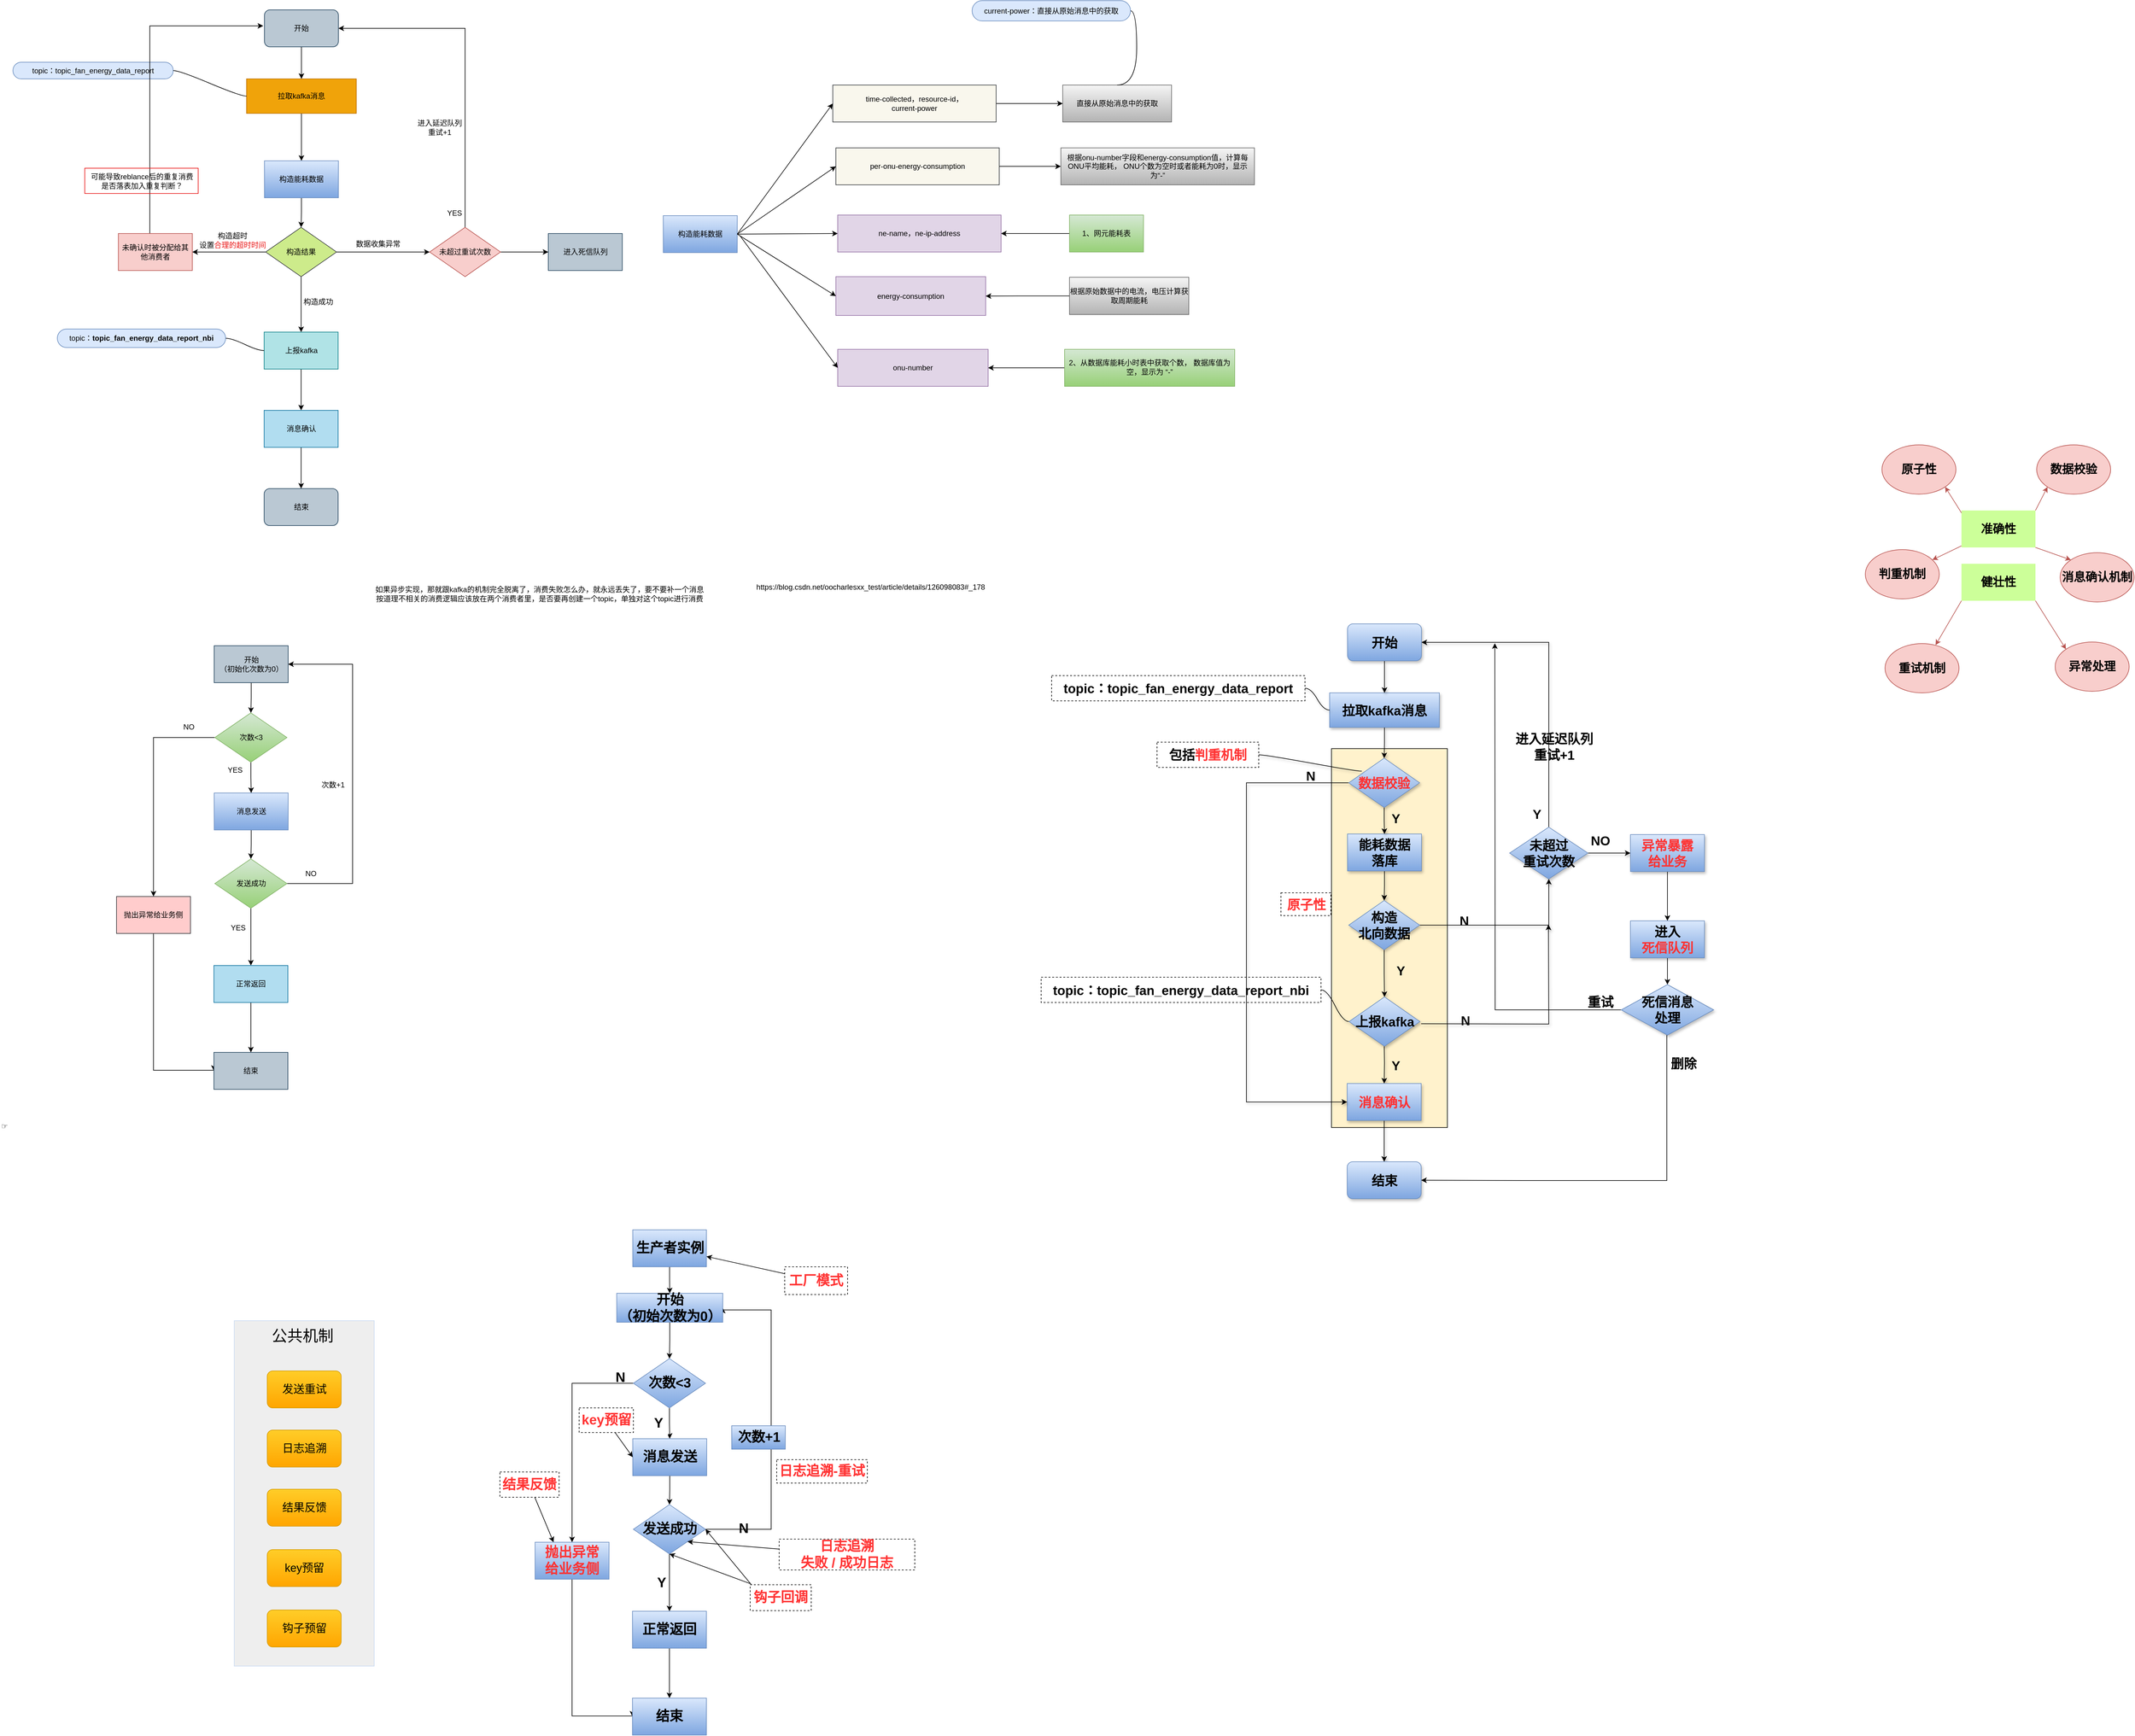 <mxfile version="21.6.6" type="github">
  <diagram name="第 1 页" id="M8W_YHe2GnGrzic8frZs">
    <mxGraphModel dx="2795" dy="1158" grid="0" gridSize="10" guides="1" tooltips="1" connect="1" arrows="1" fold="1" page="0" pageScale="1" pageWidth="827" pageHeight="1169" math="0" shadow="0">
      <root>
        <mxCell id="0" />
        <mxCell id="1" parent="0" />
        <mxCell id="d7w7K1T4a2LOux5q43u4-2" value="" style="rounded=0;whiteSpace=wrap;html=1;labelBackgroundColor=#FFE599;fillColor=#FFF2CC;fontStyle=1;fontSize=21;" parent="1" vertex="1">
          <mxGeometry x="1520" y="1350" width="188" height="615" as="geometry" />
        </mxCell>
        <mxCell id="dHo2H_a6wfimzC4ZJmC2-6" value="" style="edgeStyle=orthogonalEdgeStyle;rounded=0;orthogonalLoop=1;jettySize=auto;html=1;" parent="1" source="dHo2H_a6wfimzC4ZJmC2-1" target="dHo2H_a6wfimzC4ZJmC2-5" edge="1">
          <mxGeometry relative="1" as="geometry" />
        </mxCell>
        <mxCell id="dHo2H_a6wfimzC4ZJmC2-1" value="拉取kafka消息" style="rounded=0;whiteSpace=wrap;html=1;fillColor=#f0a30a;fontColor=#000000;strokeColor=#BD7000;" parent="1" vertex="1">
          <mxGeometry x="-240" y="263" width="178" height="56" as="geometry" />
        </mxCell>
        <mxCell id="dHo2H_a6wfimzC4ZJmC2-28" value="" style="edgeStyle=orthogonalEdgeStyle;rounded=0;orthogonalLoop=1;jettySize=auto;html=1;" parent="1" source="dHo2H_a6wfimzC4ZJmC2-2" target="dHo2H_a6wfimzC4ZJmC2-1" edge="1">
          <mxGeometry relative="1" as="geometry" />
        </mxCell>
        <mxCell id="dHo2H_a6wfimzC4ZJmC2-2" value="开始" style="rounded=1;whiteSpace=wrap;html=1;fillColor=#bac8d3;strokeColor=#23445d;" parent="1" vertex="1">
          <mxGeometry x="-211" y="151" width="120" height="60" as="geometry" />
        </mxCell>
        <mxCell id="dHo2H_a6wfimzC4ZJmC2-3" value="topic：topic_fan_energy_data_report" style="whiteSpace=wrap;html=1;rounded=1;arcSize=50;align=center;verticalAlign=middle;strokeWidth=1;autosize=1;spacing=4;treeFolding=1;treeMoving=1;newEdgeStyle={&quot;edgeStyle&quot;:&quot;entityRelationEdgeStyle&quot;,&quot;startArrow&quot;:&quot;none&quot;,&quot;endArrow&quot;:&quot;none&quot;,&quot;segment&quot;:10,&quot;curved&quot;:1,&quot;sourcePerimeterSpacing&quot;:0,&quot;targetPerimeterSpacing&quot;:0};fillColor=#dae8fc;strokeColor=#6c8ebf;" parent="1" vertex="1">
          <mxGeometry x="-619" y="236" width="260" height="27" as="geometry" />
        </mxCell>
        <mxCell id="dHo2H_a6wfimzC4ZJmC2-4" value="" style="edgeStyle=entityRelationEdgeStyle;startArrow=none;endArrow=none;segment=10;curved=1;sourcePerimeterSpacing=0;targetPerimeterSpacing=0;rounded=0;exitX=0;exitY=0.5;exitDx=0;exitDy=0;" parent="1" source="dHo2H_a6wfimzC4ZJmC2-1" target="dHo2H_a6wfimzC4ZJmC2-3" edge="1">
          <mxGeometry relative="1" as="geometry">
            <mxPoint x="-19" y="323" as="sourcePoint" />
          </mxGeometry>
        </mxCell>
        <mxCell id="dHo2H_a6wfimzC4ZJmC2-8" value="" style="edgeStyle=orthogonalEdgeStyle;rounded=0;orthogonalLoop=1;jettySize=auto;html=1;" parent="1" source="dHo2H_a6wfimzC4ZJmC2-5" target="dHo2H_a6wfimzC4ZJmC2-7" edge="1">
          <mxGeometry relative="1" as="geometry" />
        </mxCell>
        <mxCell id="dHo2H_a6wfimzC4ZJmC2-5" value="构造能耗数据" style="whiteSpace=wrap;html=1;rounded=0;fillColor=#dae8fc;strokeColor=#6c8ebf;gradientColor=#7ea6e0;" parent="1" vertex="1">
          <mxGeometry x="-211" y="396" width="120" height="60" as="geometry" />
        </mxCell>
        <mxCell id="dHo2H_a6wfimzC4ZJmC2-12" value="" style="edgeStyle=orthogonalEdgeStyle;rounded=0;orthogonalLoop=1;jettySize=auto;html=1;" parent="1" source="dHo2H_a6wfimzC4ZJmC2-7" target="dHo2H_a6wfimzC4ZJmC2-11" edge="1">
          <mxGeometry relative="1" as="geometry" />
        </mxCell>
        <mxCell id="dHo2H_a6wfimzC4ZJmC2-16" value="" style="edgeStyle=orthogonalEdgeStyle;rounded=0;orthogonalLoop=1;jettySize=auto;html=1;" parent="1" source="dHo2H_a6wfimzC4ZJmC2-7" target="dHo2H_a6wfimzC4ZJmC2-15" edge="1">
          <mxGeometry relative="1" as="geometry" />
        </mxCell>
        <mxCell id="dHo2H_a6wfimzC4ZJmC2-32" value="" style="edgeStyle=orthogonalEdgeStyle;rounded=0;orthogonalLoop=1;jettySize=auto;html=1;" parent="1" source="dHo2H_a6wfimzC4ZJmC2-7" target="dHo2H_a6wfimzC4ZJmC2-31" edge="1">
          <mxGeometry relative="1" as="geometry" />
        </mxCell>
        <mxCell id="dHo2H_a6wfimzC4ZJmC2-7" value="构造结果" style="rhombus;whiteSpace=wrap;html=1;rounded=0;fillColor=#cdeb8b;strokeColor=#36393d;" parent="1" vertex="1">
          <mxGeometry x="-209" y="504" width="115" height="80" as="geometry" />
        </mxCell>
        <mxCell id="dHo2H_a6wfimzC4ZJmC2-13" style="edgeStyle=orthogonalEdgeStyle;rounded=0;orthogonalLoop=1;jettySize=auto;html=1;entryX=1;entryY=0.5;entryDx=0;entryDy=0;" parent="1" source="dHo2H_a6wfimzC4ZJmC2-11" target="dHo2H_a6wfimzC4ZJmC2-2" edge="1">
          <mxGeometry relative="1" as="geometry">
            <Array as="points">
              <mxPoint x="115" y="181" />
            </Array>
          </mxGeometry>
        </mxCell>
        <mxCell id="dHo2H_a6wfimzC4ZJmC2-30" value="" style="edgeStyle=orthogonalEdgeStyle;rounded=0;orthogonalLoop=1;jettySize=auto;html=1;" parent="1" source="dHo2H_a6wfimzC4ZJmC2-11" target="dHo2H_a6wfimzC4ZJmC2-29" edge="1">
          <mxGeometry relative="1" as="geometry" />
        </mxCell>
        <mxCell id="dHo2H_a6wfimzC4ZJmC2-11" value="未超过重试次数" style="rhombus;whiteSpace=wrap;html=1;rounded=0;fillColor=#f8cecc;strokeColor=#b85450;" parent="1" vertex="1">
          <mxGeometry x="57" y="504" width="115" height="80" as="geometry" />
        </mxCell>
        <mxCell id="dHo2H_a6wfimzC4ZJmC2-14" value="进入延迟队列&lt;br&gt;重试+1" style="text;html=1;align=center;verticalAlign=middle;resizable=0;points=[];autosize=1;strokeColor=none;fillColor=none;" parent="1" vertex="1">
          <mxGeometry x="28" y="321" width="90" height="41" as="geometry" />
        </mxCell>
        <mxCell id="dHo2H_a6wfimzC4ZJmC2-21" value="" style="edgeStyle=orthogonalEdgeStyle;rounded=0;orthogonalLoop=1;jettySize=auto;html=1;" parent="1" source="dHo2H_a6wfimzC4ZJmC2-15" target="dHo2H_a6wfimzC4ZJmC2-20" edge="1">
          <mxGeometry relative="1" as="geometry" />
        </mxCell>
        <mxCell id="dHo2H_a6wfimzC4ZJmC2-15" value="上报kafka" style="whiteSpace=wrap;html=1;rounded=0;fillColor=#b0e3e6;strokeColor=#0e8088;" parent="1" vertex="1">
          <mxGeometry x="-211.5" y="674" width="120" height="60" as="geometry" />
        </mxCell>
        <mxCell id="dHo2H_a6wfimzC4ZJmC2-17" value="构造成功" style="text;html=1;align=center;verticalAlign=middle;resizable=0;points=[];autosize=1;strokeColor=none;fillColor=none;" parent="1" vertex="1">
          <mxGeometry x="-157" y="612" width="66" height="26" as="geometry" />
        </mxCell>
        <mxCell id="dHo2H_a6wfimzC4ZJmC2-19" style="edgeStyle=entityRelationEdgeStyle;rounded=0;orthogonalLoop=1;jettySize=auto;html=1;startArrow=none;endArrow=none;segment=10;curved=1;sourcePerimeterSpacing=0;targetPerimeterSpacing=0;" parent="1" source="dHo2H_a6wfimzC4ZJmC2-18" target="dHo2H_a6wfimzC4ZJmC2-15" edge="1">
          <mxGeometry relative="1" as="geometry" />
        </mxCell>
        <mxCell id="dHo2H_a6wfimzC4ZJmC2-18" value="topic：&lt;b&gt;topic_fan_energy_data_report_nbi&lt;/b&gt;" style="whiteSpace=wrap;html=1;rounded=1;arcSize=50;align=center;verticalAlign=middle;strokeWidth=1;autosize=1;spacing=4;treeFolding=1;treeMoving=1;newEdgeStyle={&quot;edgeStyle&quot;:&quot;entityRelationEdgeStyle&quot;,&quot;startArrow&quot;:&quot;none&quot;,&quot;endArrow&quot;:&quot;none&quot;,&quot;segment&quot;:10,&quot;curved&quot;:1,&quot;sourcePerimeterSpacing&quot;:0,&quot;targetPerimeterSpacing&quot;:0};fillColor=#dae8fc;strokeColor=#6c8ebf;" parent="1" vertex="1">
          <mxGeometry x="-547" y="669" width="273" height="30" as="geometry" />
        </mxCell>
        <mxCell id="dHo2H_a6wfimzC4ZJmC2-25" value="" style="edgeStyle=orthogonalEdgeStyle;rounded=0;orthogonalLoop=1;jettySize=auto;html=1;" parent="1" source="dHo2H_a6wfimzC4ZJmC2-20" target="dHo2H_a6wfimzC4ZJmC2-24" edge="1">
          <mxGeometry relative="1" as="geometry" />
        </mxCell>
        <mxCell id="dHo2H_a6wfimzC4ZJmC2-20" value="消息确认" style="whiteSpace=wrap;html=1;rounded=0;fillColor=#b1ddf0;strokeColor=#10739e;" parent="1" vertex="1">
          <mxGeometry x="-211.5" y="801" width="120" height="60" as="geometry" />
        </mxCell>
        <mxCell id="dHo2H_a6wfimzC4ZJmC2-24" value="结束" style="rounded=1;whiteSpace=wrap;html=1;fillColor=#bac8d3;strokeColor=#23445d;" parent="1" vertex="1">
          <mxGeometry x="-211.5" y="928" width="120" height="60" as="geometry" />
        </mxCell>
        <mxCell id="dHo2H_a6wfimzC4ZJmC2-26" value="数据收集异常" style="text;html=1;align=center;verticalAlign=middle;resizable=0;points=[];autosize=1;strokeColor=none;fillColor=none;" parent="1" vertex="1">
          <mxGeometry x="-72" y="518" width="90" height="26" as="geometry" />
        </mxCell>
        <mxCell id="dHo2H_a6wfimzC4ZJmC2-27" value="YES" style="text;html=1;align=center;verticalAlign=middle;resizable=0;points=[];autosize=1;strokeColor=none;fillColor=none;" parent="1" vertex="1">
          <mxGeometry x="76" y="468" width="42" height="26" as="geometry" />
        </mxCell>
        <mxCell id="dHo2H_a6wfimzC4ZJmC2-29" value="进入死信队列" style="whiteSpace=wrap;html=1;rounded=0;fillColor=#bac8d3;strokeColor=#23445d;" parent="1" vertex="1">
          <mxGeometry x="249.5" y="514" width="120" height="60" as="geometry" />
        </mxCell>
        <mxCell id="dHo2H_a6wfimzC4ZJmC2-34" style="edgeStyle=orthogonalEdgeStyle;rounded=0;orthogonalLoop=1;jettySize=auto;html=1;" parent="1" source="dHo2H_a6wfimzC4ZJmC2-31" edge="1">
          <mxGeometry relative="1" as="geometry">
            <mxPoint x="-213" y="177" as="targetPoint" />
            <Array as="points">
              <mxPoint x="-397" y="177" />
            </Array>
          </mxGeometry>
        </mxCell>
        <mxCell id="dHo2H_a6wfimzC4ZJmC2-31" value="未确认时被分配给其他消费者" style="rounded=0;whiteSpace=wrap;html=1;fillColor=#f8cecc;strokeColor=#b85450;" parent="1" vertex="1">
          <mxGeometry x="-448" y="514" width="120" height="60" as="geometry" />
        </mxCell>
        <mxCell id="dHo2H_a6wfimzC4ZJmC2-35" value="可能导致reblance后的重复消费&lt;br&gt;是否落表加入重复判断？" style="text;html=1;align=center;verticalAlign=middle;resizable=0;points=[];autosize=1;strokeColor=#E91616;fillColor=none;" parent="1" vertex="1">
          <mxGeometry x="-502.5" y="408" width="184" height="41" as="geometry" />
        </mxCell>
        <mxCell id="dHo2H_a6wfimzC4ZJmC2-36" value="构造超时&lt;br&gt;设置&lt;font color=&quot;#e91616&quot;&gt;合理的超时时间&lt;/font&gt;" style="text;html=1;align=center;verticalAlign=middle;resizable=0;points=[];autosize=1;strokeColor=none;fillColor=none;" parent="1" vertex="1">
          <mxGeometry x="-326" y="504" width="126" height="41" as="geometry" />
        </mxCell>
        <mxCell id="dHo2H_a6wfimzC4ZJmC2-37" value="构造能耗数据" style="rounded=0;whiteSpace=wrap;html=1;fillColor=#dae8fc;strokeColor=#6c8ebf;gradientColor=#7ea6e0;" parent="1" vertex="1">
          <mxGeometry x="436" y="485" width="120" height="60" as="geometry" />
        </mxCell>
        <mxCell id="iF39fZA0TQ3YI6n5g9AD-15" value="" style="edgeStyle=orthogonalEdgeStyle;rounded=0;orthogonalLoop=1;jettySize=auto;html=1;" parent="1" source="dHo2H_a6wfimzC4ZJmC2-38" target="iF39fZA0TQ3YI6n5g9AD-14" edge="1">
          <mxGeometry relative="1" as="geometry" />
        </mxCell>
        <mxCell id="dHo2H_a6wfimzC4ZJmC2-38" value="time-collected，resource-id，&lt;br&gt;current-power" style="rounded=0;whiteSpace=wrap;html=1;fillColor=#f9f7ed;strokeColor=#36393d;" parent="1" vertex="1">
          <mxGeometry x="711" y="273" width="265" height="60" as="geometry" />
        </mxCell>
        <mxCell id="iF39fZA0TQ3YI6n5g9AD-19" value="" style="edgeStyle=orthogonalEdgeStyle;rounded=0;orthogonalLoop=1;jettySize=auto;html=1;" parent="1" source="iF39fZA0TQ3YI6n5g9AD-1" target="iF39fZA0TQ3YI6n5g9AD-18" edge="1">
          <mxGeometry relative="1" as="geometry" />
        </mxCell>
        <mxCell id="iF39fZA0TQ3YI6n5g9AD-1" value="per-onu-energy-consumption" style="rounded=0;whiteSpace=wrap;html=1;fillColor=#f9f7ed;strokeColor=#36393d;" parent="1" vertex="1">
          <mxGeometry x="716" y="375" width="265" height="60" as="geometry" />
        </mxCell>
        <mxCell id="iF39fZA0TQ3YI6n5g9AD-3" value="ne-name，ne-ip-address" style="rounded=0;whiteSpace=wrap;html=1;fillColor=#e1d5e7;strokeColor=#9673a6;" parent="1" vertex="1">
          <mxGeometry x="719" y="484" width="265" height="60" as="geometry" />
        </mxCell>
        <mxCell id="iF39fZA0TQ3YI6n5g9AD-4" value="energy-consumption" style="whiteSpace=wrap;html=1;fillColor=#e1d5e7;strokeColor=#9673a6;" parent="1" vertex="1">
          <mxGeometry x="716" y="584" width="243" height="63" as="geometry" />
        </mxCell>
        <mxCell id="iF39fZA0TQ3YI6n5g9AD-7" style="edgeStyle=orthogonalEdgeStyle;rounded=0;orthogonalLoop=1;jettySize=auto;html=1;" parent="1" source="iF39fZA0TQ3YI6n5g9AD-5" target="iF39fZA0TQ3YI6n5g9AD-4" edge="1">
          <mxGeometry relative="1" as="geometry" />
        </mxCell>
        <mxCell id="iF39fZA0TQ3YI6n5g9AD-5" value="根据原始数据中的电流，电压计算获取周期能耗" style="whiteSpace=wrap;html=1;fillColor=#f5f5f5;gradientColor=#b3b3b3;strokeColor=#666666;" parent="1" vertex="1">
          <mxGeometry x="1095" y="585" width="193.5" height="60.5" as="geometry" />
        </mxCell>
        <mxCell id="iF39fZA0TQ3YI6n5g9AD-23" style="edgeStyle=orthogonalEdgeStyle;rounded=0;orthogonalLoop=1;jettySize=auto;html=1;" parent="1" source="iF39fZA0TQ3YI6n5g9AD-8" target="iF39fZA0TQ3YI6n5g9AD-3" edge="1">
          <mxGeometry relative="1" as="geometry" />
        </mxCell>
        <mxCell id="iF39fZA0TQ3YI6n5g9AD-8" value="1、网元能耗表" style="whiteSpace=wrap;html=1;rounded=0;fillColor=#d5e8d4;strokeColor=#82b366;gradientColor=#97d077;" parent="1" vertex="1">
          <mxGeometry x="1095" y="484" width="120" height="60" as="geometry" />
        </mxCell>
        <mxCell id="iF39fZA0TQ3YI6n5g9AD-14" value="直接从原始消息中的获取&lt;span style=&quot;font-size:10.5pt;font-family:宋体;&lt;br/&gt;mso-bidi-font-family:宋体;mso-ansi-language:EN-US;mso-fareast-language:ZH-CN;&lt;br/&gt;mso-bidi-language:AR-SA&quot;&gt;&lt;/span&gt;" style="whiteSpace=wrap;html=1;rounded=0;fillColor=#f5f5f5;gradientColor=#b3b3b3;strokeColor=#666666;" parent="1" vertex="1">
          <mxGeometry x="1084" y="273" width="176.5" height="60" as="geometry" />
        </mxCell>
        <mxCell id="iF39fZA0TQ3YI6n5g9AD-17" style="edgeStyle=entityRelationEdgeStyle;rounded=0;orthogonalLoop=1;jettySize=auto;html=1;startArrow=none;endArrow=none;segment=10;curved=1;sourcePerimeterSpacing=0;targetPerimeterSpacing=0;entryX=0.5;entryY=0;entryDx=0;entryDy=0;" parent="1" source="iF39fZA0TQ3YI6n5g9AD-16" target="iF39fZA0TQ3YI6n5g9AD-14" edge="1">
          <mxGeometry relative="1" as="geometry" />
        </mxCell>
        <mxCell id="iF39fZA0TQ3YI6n5g9AD-16" value="current-power：直接从原始消息中的获取&lt;span style=&quot;font-size:10.5pt;font-family:宋体;&lt;br/&gt;mso-bidi-font-family:宋体;mso-ansi-language:EN-US;mso-fareast-language:ZH-CN;&lt;br/&gt;mso-bidi-language:AR-SA&quot;&gt;&lt;/span&gt;" style="whiteSpace=wrap;html=1;rounded=1;arcSize=50;align=center;verticalAlign=middle;strokeWidth=1;autosize=1;spacing=4;treeFolding=1;treeMoving=1;newEdgeStyle={&quot;edgeStyle&quot;:&quot;entityRelationEdgeStyle&quot;,&quot;startArrow&quot;:&quot;none&quot;,&quot;endArrow&quot;:&quot;none&quot;,&quot;segment&quot;:10,&quot;curved&quot;:1,&quot;sourcePerimeterSpacing&quot;:0,&quot;targetPerimeterSpacing&quot;:0};fillColor=#dae8fc;strokeColor=#6c8ebf;" parent="1" vertex="1">
          <mxGeometry x="937" y="136" width="257" height="33" as="geometry" />
        </mxCell>
        <mxCell id="iF39fZA0TQ3YI6n5g9AD-18" value="根据onu-number字段和energy-consumption值，计算每ONU平均能耗， ONU个数为空时或者能耗为0时，显示为“-”" style="whiteSpace=wrap;html=1;rounded=0;fillColor=#f5f5f5;gradientColor=#b3b3b3;strokeColor=#666666;" parent="1" vertex="1">
          <mxGeometry x="1081" y="375" width="314" height="60" as="geometry" />
        </mxCell>
        <mxCell id="iF39fZA0TQ3YI6n5g9AD-20" value="onu-number" style="whiteSpace=wrap;html=1;fillColor=#e1d5e7;strokeColor=#9673a6;" parent="1" vertex="1">
          <mxGeometry x="719" y="702" width="244" height="60" as="geometry" />
        </mxCell>
        <mxCell id="iF39fZA0TQ3YI6n5g9AD-22" style="edgeStyle=orthogonalEdgeStyle;rounded=0;orthogonalLoop=1;jettySize=auto;html=1;entryX=1;entryY=0.5;entryDx=0;entryDy=0;" parent="1" source="iF39fZA0TQ3YI6n5g9AD-21" target="iF39fZA0TQ3YI6n5g9AD-20" edge="1">
          <mxGeometry relative="1" as="geometry" />
        </mxCell>
        <mxCell id="iF39fZA0TQ3YI6n5g9AD-21" value="2、从数据库能耗小时表中获取个数， 数据库值为空，显示为 “-”&lt;span style=&quot;font-size:10.5pt;font-family:宋体;&lt;br/&gt;mso-bidi-font-family:宋体;mso-ansi-language:EN-US;mso-fareast-language:ZH-CN;&lt;br/&gt;mso-bidi-language:AR-SA&quot;&gt;&lt;/span&gt;" style="whiteSpace=wrap;html=1;fillColor=#d5e8d4;gradientColor=#97d077;strokeColor=#82b366;" parent="1" vertex="1">
          <mxGeometry x="1087" y="702" width="276" height="60" as="geometry" />
        </mxCell>
        <mxCell id="iF39fZA0TQ3YI6n5g9AD-31" value="" style="endArrow=classic;html=1;rounded=0;entryX=0;entryY=0.5;entryDx=0;entryDy=0;exitX=1;exitY=0.5;exitDx=0;exitDy=0;" parent="1" source="dHo2H_a6wfimzC4ZJmC2-37" target="dHo2H_a6wfimzC4ZJmC2-38" edge="1">
          <mxGeometry width="50" height="50" relative="1" as="geometry">
            <mxPoint x="453" y="469" as="sourcePoint" />
            <mxPoint x="503" y="419" as="targetPoint" />
          </mxGeometry>
        </mxCell>
        <mxCell id="iF39fZA0TQ3YI6n5g9AD-33" value="" style="endArrow=classic;html=1;rounded=0;entryX=0;entryY=0.5;entryDx=0;entryDy=0;exitX=1;exitY=0.5;exitDx=0;exitDy=0;" parent="1" source="dHo2H_a6wfimzC4ZJmC2-37" target="iF39fZA0TQ3YI6n5g9AD-1" edge="1">
          <mxGeometry width="50" height="50" relative="1" as="geometry">
            <mxPoint x="453" y="469" as="sourcePoint" />
            <mxPoint x="503" y="419" as="targetPoint" />
          </mxGeometry>
        </mxCell>
        <mxCell id="iF39fZA0TQ3YI6n5g9AD-34" value="" style="endArrow=classic;html=1;rounded=0;entryX=0;entryY=0.5;entryDx=0;entryDy=0;exitX=1;exitY=0.5;exitDx=0;exitDy=0;" parent="1" source="dHo2H_a6wfimzC4ZJmC2-37" target="iF39fZA0TQ3YI6n5g9AD-3" edge="1">
          <mxGeometry width="50" height="50" relative="1" as="geometry">
            <mxPoint x="453" y="469" as="sourcePoint" />
            <mxPoint x="503" y="419" as="targetPoint" />
          </mxGeometry>
        </mxCell>
        <mxCell id="iF39fZA0TQ3YI6n5g9AD-35" value="" style="endArrow=classic;html=1;rounded=0;entryX=0;entryY=0.5;entryDx=0;entryDy=0;exitX=1;exitY=0.5;exitDx=0;exitDy=0;" parent="1" source="dHo2H_a6wfimzC4ZJmC2-37" target="iF39fZA0TQ3YI6n5g9AD-4" edge="1">
          <mxGeometry width="50" height="50" relative="1" as="geometry">
            <mxPoint x="453" y="469" as="sourcePoint" />
            <mxPoint x="503" y="419" as="targetPoint" />
          </mxGeometry>
        </mxCell>
        <mxCell id="iF39fZA0TQ3YI6n5g9AD-36" value="" style="endArrow=classic;html=1;rounded=0;entryX=0;entryY=0.5;entryDx=0;entryDy=0;" parent="1" target="iF39fZA0TQ3YI6n5g9AD-20" edge="1">
          <mxGeometry width="50" height="50" relative="1" as="geometry">
            <mxPoint x="560" y="517" as="sourcePoint" />
            <mxPoint x="503" y="419" as="targetPoint" />
          </mxGeometry>
        </mxCell>
        <mxCell id="iF39fZA0TQ3YI6n5g9AD-39" value="如果异步实现，那就跟kafka的机制完全脱离了，消费失败怎么办，就永远丢失了，要不要补一个消息&lt;br&gt;按道理不相关的消费逻辑应该放在两个消费者里，是否要再创建一个topic，单独对这个topic进行消费" style="text;html=1;align=center;verticalAlign=middle;resizable=0;points=[];autosize=1;strokeColor=none;fillColor=none;" parent="1" vertex="1">
          <mxGeometry x="-41" y="1078" width="551" height="41" as="geometry" />
        </mxCell>
        <mxCell id="iF39fZA0TQ3YI6n5g9AD-40" value="https://blog.csdn.net/oocharlesxx_test/article/details/126098083#_178" style="text;html=1;align=center;verticalAlign=middle;resizable=0;points=[];autosize=1;strokeColor=none;fillColor=none;" parent="1" vertex="1">
          <mxGeometry x="577" y="1075" width="389" height="26" as="geometry" />
        </mxCell>
        <mxCell id="vTuSlHbS3e6EODC16ytk-5" value="" style="edgeStyle=orthogonalEdgeStyle;rounded=0;orthogonalLoop=1;jettySize=auto;html=1;" parent="1" source="vTuSlHbS3e6EODC16ytk-1" target="vTuSlHbS3e6EODC16ytk-4" edge="1">
          <mxGeometry relative="1" as="geometry" />
        </mxCell>
        <mxCell id="vTuSlHbS3e6EODC16ytk-1" value="消息发送" style="rounded=0;whiteSpace=wrap;html=1;fillColor=#dae8fc;strokeColor=#6c8ebf;gradientColor=#7ea6e0;" parent="1" vertex="1">
          <mxGeometry x="-292.5" y="1422" width="120" height="60" as="geometry" />
        </mxCell>
        <mxCell id="vTuSlHbS3e6EODC16ytk-12" value="" style="edgeStyle=orthogonalEdgeStyle;rounded=0;orthogonalLoop=1;jettySize=auto;html=1;" parent="1" source="vTuSlHbS3e6EODC16ytk-4" target="vTuSlHbS3e6EODC16ytk-11" edge="1">
          <mxGeometry relative="1" as="geometry" />
        </mxCell>
        <mxCell id="vTuSlHbS3e6EODC16ytk-31" style="edgeStyle=orthogonalEdgeStyle;rounded=0;orthogonalLoop=1;jettySize=auto;html=1;entryX=1;entryY=0.5;entryDx=0;entryDy=0;exitX=1;exitY=0.5;exitDx=0;exitDy=0;" parent="1" source="vTuSlHbS3e6EODC16ytk-4" target="vTuSlHbS3e6EODC16ytk-29" edge="1">
          <mxGeometry relative="1" as="geometry">
            <mxPoint x="-121.68" y="1213.0" as="targetPoint" />
            <mxPoint x="-123.997" y="1575.607" as="sourcePoint" />
            <Array as="points">
              <mxPoint x="-68" y="1569" />
              <mxPoint x="-68" y="1213" />
            </Array>
          </mxGeometry>
        </mxCell>
        <mxCell id="vTuSlHbS3e6EODC16ytk-4" value="发送成功" style="rhombus;whiteSpace=wrap;html=1;rounded=0;fillColor=#d5e8d4;gradientColor=#97d077;strokeColor=#82b366;" parent="1" vertex="1">
          <mxGeometry x="-291.5" y="1529" width="117" height="80" as="geometry" />
        </mxCell>
        <mxCell id="vTuSlHbS3e6EODC16ytk-37" value="" style="edgeStyle=orthogonalEdgeStyle;rounded=0;orthogonalLoop=1;jettySize=auto;html=1;" parent="1" source="vTuSlHbS3e6EODC16ytk-11" target="vTuSlHbS3e6EODC16ytk-36" edge="1">
          <mxGeometry relative="1" as="geometry" />
        </mxCell>
        <mxCell id="vTuSlHbS3e6EODC16ytk-11" value="正常返回" style="whiteSpace=wrap;html=1;rounded=0;fillColor=#b1ddf0;strokeColor=#10739e;" parent="1" vertex="1">
          <mxGeometry x="-293" y="1702" width="120" height="60" as="geometry" />
        </mxCell>
        <mxCell id="vTuSlHbS3e6EODC16ytk-28" style="edgeStyle=orthogonalEdgeStyle;rounded=0;orthogonalLoop=1;jettySize=auto;html=1;entryX=0.5;entryY=0;entryDx=0;entryDy=0;" parent="1" source="vTuSlHbS3e6EODC16ytk-15" target="vTuSlHbS3e6EODC16ytk-1" edge="1">
          <mxGeometry relative="1" as="geometry" />
        </mxCell>
        <mxCell id="vTuSlHbS3e6EODC16ytk-33" style="edgeStyle=orthogonalEdgeStyle;rounded=0;orthogonalLoop=1;jettySize=auto;html=1;exitX=0;exitY=0.5;exitDx=0;exitDy=0;entryX=0.5;entryY=0;entryDx=0;entryDy=0;" parent="1" source="vTuSlHbS3e6EODC16ytk-15" target="vTuSlHbS3e6EODC16ytk-20" edge="1">
          <mxGeometry relative="1" as="geometry">
            <mxPoint x="-353.0" y="1371.0" as="sourcePoint" />
            <mxPoint x="-596" y="1543" as="targetPoint" />
            <Array as="points">
              <mxPoint x="-391" y="1332" />
            </Array>
          </mxGeometry>
        </mxCell>
        <mxCell id="vTuSlHbS3e6EODC16ytk-15" value="次数&amp;lt;3" style="rhombus;whiteSpace=wrap;html=1;rounded=0;fillColor=#d5e8d4;gradientColor=#97d077;strokeColor=#82b366;" parent="1" vertex="1">
          <mxGeometry x="-291.5" y="1292" width="117" height="80" as="geometry" />
        </mxCell>
        <mxCell id="vTuSlHbS3e6EODC16ytk-40" style="edgeStyle=orthogonalEdgeStyle;rounded=0;orthogonalLoop=1;jettySize=auto;html=1;entryX=0;entryY=0.5;entryDx=0;entryDy=0;" parent="1" source="vTuSlHbS3e6EODC16ytk-20" target="vTuSlHbS3e6EODC16ytk-36" edge="1">
          <mxGeometry relative="1" as="geometry">
            <Array as="points">
              <mxPoint x="-391" y="1872" />
            </Array>
          </mxGeometry>
        </mxCell>
        <mxCell id="vTuSlHbS3e6EODC16ytk-20" value="抛出异常给业务侧" style="whiteSpace=wrap;html=1;rounded=0;fillColor=#ffcccc;strokeColor=#36393d;" parent="1" vertex="1">
          <mxGeometry x="-451" y="1590" width="120" height="60" as="geometry" />
        </mxCell>
        <mxCell id="vTuSlHbS3e6EODC16ytk-22" value="NO" style="text;html=1;align=center;verticalAlign=middle;resizable=0;points=[];autosize=1;strokeColor=none;fillColor=none;" parent="1" vertex="1">
          <mxGeometry x="-154" y="1540" width="36" height="26" as="geometry" />
        </mxCell>
        <mxCell id="vTuSlHbS3e6EODC16ytk-25" value="YES" style="text;html=1;align=center;verticalAlign=middle;resizable=0;points=[];autosize=1;strokeColor=none;fillColor=none;" parent="1" vertex="1">
          <mxGeometry x="-275" y="1628" width="42" height="26" as="geometry" />
        </mxCell>
        <mxCell id="vTuSlHbS3e6EODC16ytk-30" value="" style="edgeStyle=orthogonalEdgeStyle;rounded=0;orthogonalLoop=1;jettySize=auto;html=1;" parent="1" source="vTuSlHbS3e6EODC16ytk-29" target="vTuSlHbS3e6EODC16ytk-15" edge="1">
          <mxGeometry relative="1" as="geometry" />
        </mxCell>
        <mxCell id="vTuSlHbS3e6EODC16ytk-29" value="开始&lt;br&gt;（初始化次数为0）" style="whiteSpace=wrap;html=1;fillColor=#bac8d3;strokeColor=#23445d;" parent="1" vertex="1">
          <mxGeometry x="-292.5" y="1183" width="120" height="60" as="geometry" />
        </mxCell>
        <mxCell id="vTuSlHbS3e6EODC16ytk-32" value="YES" style="text;html=1;align=center;verticalAlign=middle;resizable=0;points=[];autosize=1;strokeColor=none;fillColor=none;" parent="1" vertex="1">
          <mxGeometry x="-280" y="1372" width="42" height="26" as="geometry" />
        </mxCell>
        <mxCell id="vTuSlHbS3e6EODC16ytk-34" value="NO" style="text;html=1;align=center;verticalAlign=middle;resizable=0;points=[];autosize=1;strokeColor=none;fillColor=none;" parent="1" vertex="1">
          <mxGeometry x="-352" y="1302" width="36" height="26" as="geometry" />
        </mxCell>
        <mxCell id="vTuSlHbS3e6EODC16ytk-36" value="结束" style="whiteSpace=wrap;html=1;rounded=0;fillColor=#bac8d3;strokeColor=#23445d;" parent="1" vertex="1">
          <mxGeometry x="-293" y="1843" width="120" height="60" as="geometry" />
        </mxCell>
        <mxCell id="vTuSlHbS3e6EODC16ytk-41" value="次数+1" style="text;html=1;align=center;verticalAlign=middle;resizable=0;points=[];autosize=1;strokeColor=none;fillColor=none;" parent="1" vertex="1">
          <mxGeometry x="-128" y="1396" width="56" height="26" as="geometry" />
        </mxCell>
        <mxCell id="TMin6KX_cM_Z1AKpQ7yj-1" value="" style="edgeStyle=orthogonalEdgeStyle;rounded=0;orthogonalLoop=1;jettySize=auto;html=1;shadow=1;fontSize=21;fontStyle=1" parent="1" source="TMin6KX_cM_Z1AKpQ7yj-2" target="TMin6KX_cM_Z1AKpQ7yj-31" edge="1">
          <mxGeometry relative="1" as="geometry" />
        </mxCell>
        <mxCell id="TMin6KX_cM_Z1AKpQ7yj-2" value="&lt;font style=&quot;font-size: 21px;&quot;&gt;&lt;span style=&quot;font-size: 21px;&quot;&gt;拉取kafka消息&lt;/span&gt;&lt;/font&gt;" style="rounded=0;whiteSpace=wrap;html=1;fillColor=#dae8fc;strokeColor=#6c8ebf;shadow=1;gradientColor=#7ea6e0;fontSize=21;fontStyle=1" parent="1" vertex="1">
          <mxGeometry x="1517" y="1259.5" width="178" height="56" as="geometry" />
        </mxCell>
        <mxCell id="TMin6KX_cM_Z1AKpQ7yj-3" value="" style="edgeStyle=orthogonalEdgeStyle;rounded=0;orthogonalLoop=1;jettySize=auto;html=1;shadow=1;fontSize=21;fontStyle=1" parent="1" source="TMin6KX_cM_Z1AKpQ7yj-4" target="TMin6KX_cM_Z1AKpQ7yj-2" edge="1">
          <mxGeometry relative="1" as="geometry" />
        </mxCell>
        <mxCell id="TMin6KX_cM_Z1AKpQ7yj-4" value="&lt;span style=&quot;font-size: 21px;&quot;&gt;&lt;font style=&quot;font-size: 21px;&quot;&gt;开始&lt;/font&gt;&lt;/span&gt;" style="rounded=1;whiteSpace=wrap;html=1;fillColor=#dae8fc;strokeColor=#6c8ebf;shadow=1;gradientColor=#7ea6e0;fontSize=21;fontStyle=1" parent="1" vertex="1">
          <mxGeometry x="1546" y="1147.5" width="120" height="60" as="geometry" />
        </mxCell>
        <mxCell id="TMin6KX_cM_Z1AKpQ7yj-5" value="&lt;font style=&quot;font-size: 21px;&quot;&gt;&lt;span style=&quot;font-size: 21px;&quot;&gt;topic：topic_fan_energy_data_report&lt;/span&gt;&lt;/font&gt;" style="whiteSpace=wrap;html=1;rounded=0;arcSize=50;align=center;verticalAlign=middle;strokeWidth=1;autosize=1;spacing=4;treeFolding=1;treeMoving=1;newEdgeStyle={&quot;edgeStyle&quot;:&quot;entityRelationEdgeStyle&quot;,&quot;startArrow&quot;:&quot;none&quot;,&quot;endArrow&quot;:&quot;none&quot;,&quot;segment&quot;:10,&quot;curved&quot;:1,&quot;sourcePerimeterSpacing&quot;:0,&quot;targetPerimeterSpacing&quot;:0};fillColor=#FFFFFF;strokeColor=#000000;shadow=0;fontSize=21;dashed=1;fontStyle=1" parent="1" vertex="1">
          <mxGeometry x="1066" y="1231.5" width="411" height="41" as="geometry" />
        </mxCell>
        <mxCell id="TMin6KX_cM_Z1AKpQ7yj-6" value="" style="edgeStyle=entityRelationEdgeStyle;startArrow=none;endArrow=none;segment=10;curved=1;sourcePerimeterSpacing=0;targetPerimeterSpacing=0;rounded=0;exitX=0;exitY=0.5;exitDx=0;exitDy=0;shadow=1;fontSize=21;fontStyle=1" parent="1" source="TMin6KX_cM_Z1AKpQ7yj-2" target="TMin6KX_cM_Z1AKpQ7yj-5" edge="1">
          <mxGeometry relative="1" as="geometry">
            <mxPoint x="1738" y="1319.5" as="sourcePoint" />
          </mxGeometry>
        </mxCell>
        <mxCell id="TMin6KX_cM_Z1AKpQ7yj-7" value="" style="edgeStyle=orthogonalEdgeStyle;rounded=0;orthogonalLoop=1;jettySize=auto;html=1;shadow=1;fontSize=21;fontStyle=1" parent="1" source="TMin6KX_cM_Z1AKpQ7yj-9" target="TMin6KX_cM_Z1AKpQ7yj-12" edge="1">
          <mxGeometry relative="1" as="geometry" />
        </mxCell>
        <mxCell id="TMin6KX_cM_Z1AKpQ7yj-9" value="&lt;font style=&quot;font-size: 21px;&quot;&gt;&lt;span style=&quot;font-size: 21px;&quot;&gt;能耗数据&lt;br&gt;落库&lt;/span&gt;&lt;/font&gt;" style="whiteSpace=wrap;html=1;rounded=0;fillColor=#dae8fc;strokeColor=#6c8ebf;shadow=1;gradientColor=#7ea6e0;fontSize=21;fontStyle=1" parent="1" vertex="1">
          <mxGeometry x="1546" y="1488.5" width="120" height="60" as="geometry" />
        </mxCell>
        <mxCell id="TMin6KX_cM_Z1AKpQ7yj-10" value="" style="edgeStyle=orthogonalEdgeStyle;rounded=0;orthogonalLoop=1;jettySize=auto;html=1;shadow=1;fontSize=21;fontStyle=1" parent="1" source="TMin6KX_cM_Z1AKpQ7yj-12" target="TMin6KX_cM_Z1AKpQ7yj-15" edge="1">
          <mxGeometry relative="1" as="geometry" />
        </mxCell>
        <mxCell id="TMin6KX_cM_Z1AKpQ7yj-11" value="" style="edgeStyle=orthogonalEdgeStyle;rounded=0;orthogonalLoop=1;jettySize=auto;html=1;shadow=1;fontSize=21;entryX=0.5;entryY=0;entryDx=0;entryDy=0;fontStyle=1" parent="1" source="TMin6KX_cM_Z1AKpQ7yj-12" target="d7w7K1T4a2LOux5q43u4-26" edge="1">
          <mxGeometry relative="1" as="geometry">
            <mxPoint x="1605.5" y="1766.5" as="targetPoint" />
          </mxGeometry>
        </mxCell>
        <mxCell id="TMin6KX_cM_Z1AKpQ7yj-12" value="&lt;span style=&quot;font-size: 21px;&quot;&gt;构造&lt;br style=&quot;font-size: 21px;&quot;&gt;北向数据&lt;/span&gt;" style="rhombus;whiteSpace=wrap;html=1;rounded=0;fillColor=#dae8fc;strokeColor=#6c8ebf;shadow=1;gradientColor=#7ea6e0;fontSize=21;fontStyle=1" parent="1" vertex="1">
          <mxGeometry x="1548" y="1596.5" width="115" height="80" as="geometry" />
        </mxCell>
        <mxCell id="TMin6KX_cM_Z1AKpQ7yj-13" style="edgeStyle=orthogonalEdgeStyle;rounded=0;orthogonalLoop=1;jettySize=auto;html=1;entryX=1;entryY=0.5;entryDx=0;entryDy=0;shadow=1;fontSize=21;fontStyle=1" parent="1" source="TMin6KX_cM_Z1AKpQ7yj-15" target="TMin6KX_cM_Z1AKpQ7yj-4" edge="1">
          <mxGeometry relative="1" as="geometry">
            <Array as="points">
              <mxPoint x="1872" y="1177.5" />
            </Array>
          </mxGeometry>
        </mxCell>
        <mxCell id="TMin6KX_cM_Z1AKpQ7yj-14" value="" style="edgeStyle=orthogonalEdgeStyle;rounded=0;orthogonalLoop=1;jettySize=auto;html=1;shadow=1;fontSize=21;fontStyle=1" parent="1" source="TMin6KX_cM_Z1AKpQ7yj-15" target="TMin6KX_cM_Z1AKpQ7yj-28" edge="1">
          <mxGeometry relative="1" as="geometry" />
        </mxCell>
        <mxCell id="TMin6KX_cM_Z1AKpQ7yj-15" value="&lt;font style=&quot;font-size: 21px;&quot;&gt;&lt;span style=&quot;font-size: 21px;&quot;&gt;未超过&lt;br style=&quot;font-size: 21px;&quot;&gt;重试次数&lt;/span&gt;&lt;/font&gt;" style="rhombus;whiteSpace=wrap;html=1;rounded=0;fillColor=#dae8fc;strokeColor=#6c8ebf;shadow=1;gradientColor=#7ea6e0;fontSize=21;fontStyle=1" parent="1" vertex="1">
          <mxGeometry x="1809" y="1477.5" width="127" height="84" as="geometry" />
        </mxCell>
        <mxCell id="TMin6KX_cM_Z1AKpQ7yj-16" value="进入延迟队列&lt;br style=&quot;font-size: 21px;&quot;&gt;重试+1" style="text;html=1;align=center;verticalAlign=middle;resizable=0;points=[];autosize=1;strokeColor=none;fillColor=none;shadow=1;fontSize=21;fontStyle=1" parent="1" vertex="1">
          <mxGeometry x="1809" y="1315.5" width="144" height="62" as="geometry" />
        </mxCell>
        <mxCell id="TMin6KX_cM_Z1AKpQ7yj-17" value="" style="edgeStyle=orthogonalEdgeStyle;rounded=0;orthogonalLoop=1;jettySize=auto;html=1;shadow=1;fontSize=21;fontStyle=1" parent="1" target="TMin6KX_cM_Z1AKpQ7yj-24" edge="1">
          <mxGeometry relative="1" as="geometry">
            <mxPoint x="1605.5" y="1826.5" as="sourcePoint" />
          </mxGeometry>
        </mxCell>
        <mxCell id="TMin6KX_cM_Z1AKpQ7yj-18" style="edgeStyle=orthogonalEdgeStyle;rounded=0;orthogonalLoop=1;jettySize=auto;html=1;shadow=1;fontSize=21;fontStyle=1" parent="1" edge="1">
          <mxGeometry relative="1" as="geometry">
            <mxPoint x="1872" y="1635.5" as="targetPoint" />
            <mxPoint x="1665.5" y="1796.5" as="sourcePoint" />
          </mxGeometry>
        </mxCell>
        <mxCell id="TMin6KX_cM_Z1AKpQ7yj-21" style="edgeStyle=entityRelationEdgeStyle;rounded=0;orthogonalLoop=1;jettySize=auto;html=1;startArrow=none;endArrow=none;segment=10;curved=1;sourcePerimeterSpacing=0;targetPerimeterSpacing=0;shadow=1;fontSize=21;entryX=0;entryY=0.5;entryDx=0;entryDy=0;fontStyle=1" parent="1" source="TMin6KX_cM_Z1AKpQ7yj-22" target="d7w7K1T4a2LOux5q43u4-26" edge="1">
          <mxGeometry relative="1" as="geometry">
            <mxPoint x="1545.5" y="1796.5" as="targetPoint" />
          </mxGeometry>
        </mxCell>
        <mxCell id="TMin6KX_cM_Z1AKpQ7yj-22" value="&lt;span style=&quot;font-size: 21px;&quot;&gt;topic：topic_fan_energy_data_report_nbi&lt;/span&gt;" style="whiteSpace=wrap;html=1;rounded=0;arcSize=50;align=center;verticalAlign=middle;strokeWidth=1;autosize=1;spacing=4;treeFolding=1;treeMoving=1;newEdgeStyle={&quot;edgeStyle&quot;:&quot;entityRelationEdgeStyle&quot;,&quot;startArrow&quot;:&quot;none&quot;,&quot;endArrow&quot;:&quot;none&quot;,&quot;segment&quot;:10,&quot;curved&quot;:1,&quot;sourcePerimeterSpacing&quot;:0,&quot;targetPerimeterSpacing&quot;:0};fillColor=#FFFFFF;strokeColor=#000000;shadow=0;fontSize=21;dashed=1;fontStyle=1" parent="1" vertex="1">
          <mxGeometry x="1049" y="1721" width="454" height="41" as="geometry" />
        </mxCell>
        <mxCell id="TMin6KX_cM_Z1AKpQ7yj-23" value="" style="edgeStyle=orthogonalEdgeStyle;rounded=0;orthogonalLoop=1;jettySize=auto;html=1;shadow=1;fontSize=21;fontStyle=1" parent="1" source="TMin6KX_cM_Z1AKpQ7yj-24" target="TMin6KX_cM_Z1AKpQ7yj-25" edge="1">
          <mxGeometry relative="1" as="geometry" />
        </mxCell>
        <mxCell id="TMin6KX_cM_Z1AKpQ7yj-24" value="&lt;font color=&quot;#ff3333&quot; style=&quot;font-size: 21px;&quot;&gt;&lt;span style=&quot;font-size: 21px;&quot;&gt;消息确认&lt;/span&gt;&lt;/font&gt;" style="whiteSpace=wrap;html=1;rounded=0;fillColor=#dae8fc;strokeColor=#6c8ebf;shadow=1;gradientColor=#7ea6e0;fontSize=21;fontStyle=1" parent="1" vertex="1">
          <mxGeometry x="1545.5" y="1893.5" width="120" height="60" as="geometry" />
        </mxCell>
        <mxCell id="TMin6KX_cM_Z1AKpQ7yj-25" value="&lt;font style=&quot;font-size: 21px;&quot;&gt;&lt;span style=&quot;font-size: 21px;&quot;&gt;结束&lt;/span&gt;&lt;/font&gt;" style="rounded=1;whiteSpace=wrap;html=1;fillColor=#dae8fc;strokeColor=#6c8ebf;shadow=1;gradientColor=#7ea6e0;fontSize=21;fontStyle=1" parent="1" vertex="1">
          <mxGeometry x="1545.5" y="2020.5" width="120" height="60" as="geometry" />
        </mxCell>
        <mxCell id="TMin6KX_cM_Z1AKpQ7yj-26" value="N" style="text;html=1;align=center;verticalAlign=middle;resizable=0;points=[];autosize=1;strokeColor=none;fillColor=none;shadow=1;fontSize=21;fontStyle=1" parent="1" vertex="1">
          <mxGeometry x="1718" y="1610.5" width="33" height="37" as="geometry" />
        </mxCell>
        <mxCell id="TMin6KX_cM_Z1AKpQ7yj-27" value="Y" style="text;html=1;align=center;verticalAlign=middle;resizable=0;points=[];autosize=1;strokeColor=none;fillColor=none;shadow=1;fontSize=21;fontStyle=1" parent="1" vertex="1">
          <mxGeometry x="1837" y="1437" width="32" height="37" as="geometry" />
        </mxCell>
        <mxCell id="d7w7K1T4a2LOux5q43u4-7" value="" style="edgeStyle=orthogonalEdgeStyle;rounded=0;orthogonalLoop=1;jettySize=auto;html=1;fontStyle=1;fontSize=21;" parent="1" source="TMin6KX_cM_Z1AKpQ7yj-28" target="d7w7K1T4a2LOux5q43u4-6" edge="1">
          <mxGeometry relative="1" as="geometry" />
        </mxCell>
        <mxCell id="TMin6KX_cM_Z1AKpQ7yj-28" value="&lt;font color=&quot;#ff3333&quot; style=&quot;font-size: 21px;&quot;&gt;&lt;span style=&quot;font-size: 21px;&quot;&gt;异常暴露&lt;br style=&quot;font-size: 21px;&quot;&gt;给业务&lt;/span&gt;&lt;/font&gt;" style="whiteSpace=wrap;html=1;rounded=0;fillColor=#dae8fc;strokeColor=#6c8ebf;shadow=1;gradientColor=#7ea6e0;fontSize=21;fontStyle=1" parent="1" vertex="1">
          <mxGeometry x="2005" y="1489.5" width="120" height="60" as="geometry" />
        </mxCell>
        <mxCell id="TMin6KX_cM_Z1AKpQ7yj-29" value="" style="edgeStyle=orthogonalEdgeStyle;rounded=0;orthogonalLoop=1;jettySize=auto;html=1;shadow=1;fontSize=21;fontStyle=1" parent="1" source="TMin6KX_cM_Z1AKpQ7yj-31" target="TMin6KX_cM_Z1AKpQ7yj-9" edge="1">
          <mxGeometry relative="1" as="geometry" />
        </mxCell>
        <mxCell id="TMin6KX_cM_Z1AKpQ7yj-30" style="edgeStyle=orthogonalEdgeStyle;rounded=0;orthogonalLoop=1;jettySize=auto;html=1;entryX=0;entryY=0.5;entryDx=0;entryDy=0;exitX=0;exitY=0.5;exitDx=0;exitDy=0;shadow=1;fontSize=21;fontStyle=1" parent="1" source="TMin6KX_cM_Z1AKpQ7yj-31" target="TMin6KX_cM_Z1AKpQ7yj-24" edge="1">
          <mxGeometry relative="1" as="geometry">
            <mxPoint x="1346" y="1907.5" as="targetPoint" />
            <mxPoint x="1406" y="1429.5" as="sourcePoint" />
            <Array as="points">
              <mxPoint x="1382" y="1405.5" />
              <mxPoint x="1382" y="1923.5" />
            </Array>
          </mxGeometry>
        </mxCell>
        <mxCell id="TMin6KX_cM_Z1AKpQ7yj-31" value="&lt;font color=&quot;#ff3333&quot; style=&quot;font-size: 21px;&quot;&gt;&lt;span style=&quot;font-size: 21px;&quot;&gt;数据校验&lt;/span&gt;&lt;/font&gt;" style="rhombus;whiteSpace=wrap;html=1;rounded=0;fillColor=#dae8fc;strokeColor=#6c8ebf;shadow=1;gradientColor=#7ea6e0;fontSize=21;fontStyle=1" parent="1" vertex="1">
          <mxGeometry x="1548" y="1365.5" width="115" height="80" as="geometry" />
        </mxCell>
        <mxCell id="TMin6KX_cM_Z1AKpQ7yj-32" value="N" style="text;html=1;align=center;verticalAlign=middle;resizable=0;points=[];autosize=1;strokeColor=none;fillColor=none;shadow=1;fontSize=21;fontStyle=1" parent="1" vertex="1">
          <mxGeometry x="1469" y="1375.5" width="33" height="37" as="geometry" />
        </mxCell>
        <mxCell id="TMin6KX_cM_Z1AKpQ7yj-34" value="N" style="text;html=1;align=center;verticalAlign=middle;resizable=0;points=[];autosize=1;strokeColor=none;fillColor=none;shadow=1;fontSize=21;fontStyle=1" parent="1" vertex="1">
          <mxGeometry x="1720" y="1772.5" width="33" height="37" as="geometry" />
        </mxCell>
        <mxCell id="TMin6KX_cM_Z1AKpQ7yj-35" value="Y" style="text;html=1;align=center;verticalAlign=middle;resizable=0;points=[];autosize=1;strokeColor=none;fillColor=none;shadow=1;fontSize=21;fontStyle=1" parent="1" vertex="1">
          <mxGeometry x="1608" y="1444.5" width="32" height="37" as="geometry" />
        </mxCell>
        <mxCell id="TMin6KX_cM_Z1AKpQ7yj-37" style="edgeStyle=entityRelationEdgeStyle;rounded=0;orthogonalLoop=1;jettySize=auto;html=1;startArrow=none;endArrow=none;segment=10;curved=1;sourcePerimeterSpacing=0;targetPerimeterSpacing=0;entryX=0.183;entryY=0.263;entryDx=0;entryDy=0;entryPerimeter=0;shadow=1;fontSize=21;fontStyle=1" parent="1" source="TMin6KX_cM_Z1AKpQ7yj-38" target="TMin6KX_cM_Z1AKpQ7yj-31" edge="1">
          <mxGeometry relative="1" as="geometry" />
        </mxCell>
        <mxCell id="TMin6KX_cM_Z1AKpQ7yj-38" value="&lt;font style=&quot;font-size: 21px;&quot;&gt;&lt;span style=&quot;font-size: 21px;&quot;&gt;包括&lt;font color=&quot;#ff3333&quot; style=&quot;font-size: 21px;&quot;&gt;判重机制&lt;/font&gt;&lt;/span&gt;&lt;/font&gt;" style="whiteSpace=wrap;html=1;rounded=0;arcSize=50;align=center;verticalAlign=middle;strokeWidth=1;autosize=1;spacing=4;treeFolding=1;treeMoving=1;newEdgeStyle={&quot;edgeStyle&quot;:&quot;entityRelationEdgeStyle&quot;,&quot;startArrow&quot;:&quot;none&quot;,&quot;endArrow&quot;:&quot;none&quot;,&quot;segment&quot;:10,&quot;curved&quot;:1,&quot;sourcePerimeterSpacing&quot;:0,&quot;targetPerimeterSpacing&quot;:0};fillColor=#FFFFFF;strokeColor=#000000;shadow=0;fontSize=21;dashed=1;fontStyle=1" parent="1" vertex="1">
          <mxGeometry x="1237" y="1339.5" width="165" height="41" as="geometry" />
        </mxCell>
        <mxCell id="TMin6KX_cM_Z1AKpQ7yj-39" value="" style="edgeStyle=orthogonalEdgeStyle;rounded=0;orthogonalLoop=1;jettySize=auto;html=1;fillColor=#dae8fc;gradientColor=#7ea6e0;strokeColor=#000000;fontSize=22;fontStyle=1" parent="1" source="TMin6KX_cM_Z1AKpQ7yj-40" target="TMin6KX_cM_Z1AKpQ7yj-43" edge="1">
          <mxGeometry relative="1" as="geometry" />
        </mxCell>
        <mxCell id="TMin6KX_cM_Z1AKpQ7yj-40" value="消息发送" style="rounded=0;whiteSpace=wrap;html=1;fillColor=#dae8fc;strokeColor=#6c8ebf;gradientColor=#7ea6e0;fontSize=22;fontStyle=1" parent="1" vertex="1">
          <mxGeometry x="386.5" y="2470" width="120" height="60" as="geometry" />
        </mxCell>
        <mxCell id="TMin6KX_cM_Z1AKpQ7yj-41" value="" style="edgeStyle=orthogonalEdgeStyle;rounded=0;orthogonalLoop=1;jettySize=auto;html=1;fillColor=#dae8fc;gradientColor=#7ea6e0;strokeColor=#000000;fontSize=22;fontStyle=1" parent="1" source="TMin6KX_cM_Z1AKpQ7yj-43" target="TMin6KX_cM_Z1AKpQ7yj-45" edge="1">
          <mxGeometry relative="1" as="geometry" />
        </mxCell>
        <mxCell id="TMin6KX_cM_Z1AKpQ7yj-42" style="edgeStyle=orthogonalEdgeStyle;rounded=0;orthogonalLoop=1;jettySize=auto;html=1;entryX=1;entryY=0.5;entryDx=0;entryDy=0;exitX=1;exitY=0.5;exitDx=0;exitDy=0;fillColor=#dae8fc;gradientColor=#7ea6e0;strokeColor=#000000;fontSize=22;fontStyle=1" parent="1" source="TMin6KX_cM_Z1AKpQ7yj-43" target="TMin6KX_cM_Z1AKpQ7yj-54" edge="1">
          <mxGeometry relative="1" as="geometry">
            <mxPoint x="557.32" y="2261" as="targetPoint" />
            <mxPoint x="555.003" y="2623.607" as="sourcePoint" />
            <Array as="points">
              <mxPoint x="611" y="2617" />
              <mxPoint x="611" y="2261" />
            </Array>
          </mxGeometry>
        </mxCell>
        <mxCell id="TMin6KX_cM_Z1AKpQ7yj-43" value="发送成功" style="rhombus;whiteSpace=wrap;html=1;rounded=0;fillColor=#dae8fc;gradientColor=#7ea6e0;strokeColor=#6c8ebf;fontSize=22;fontStyle=1" parent="1" vertex="1">
          <mxGeometry x="387.5" y="2577" width="117" height="80" as="geometry" />
        </mxCell>
        <mxCell id="TMin6KX_cM_Z1AKpQ7yj-44" value="" style="edgeStyle=orthogonalEdgeStyle;rounded=0;orthogonalLoop=1;jettySize=auto;html=1;fillColor=#dae8fc;gradientColor=#7ea6e0;strokeColor=#000000;fontSize=22;fontStyle=1" parent="1" source="TMin6KX_cM_Z1AKpQ7yj-45" target="TMin6KX_cM_Z1AKpQ7yj-57" edge="1">
          <mxGeometry relative="1" as="geometry" />
        </mxCell>
        <mxCell id="TMin6KX_cM_Z1AKpQ7yj-45" value="正常返回" style="whiteSpace=wrap;html=1;rounded=0;fillColor=#dae8fc;strokeColor=#6c8ebf;gradientColor=#7ea6e0;fontSize=22;fontStyle=1" parent="1" vertex="1">
          <mxGeometry x="386.0" y="2750" width="120" height="60" as="geometry" />
        </mxCell>
        <mxCell id="TMin6KX_cM_Z1AKpQ7yj-46" style="edgeStyle=orthogonalEdgeStyle;rounded=0;orthogonalLoop=1;jettySize=auto;html=1;entryX=0.5;entryY=0;entryDx=0;entryDy=0;fillColor=#dae8fc;gradientColor=#7ea6e0;strokeColor=#000000;fontSize=22;fontStyle=1" parent="1" source="TMin6KX_cM_Z1AKpQ7yj-48" target="TMin6KX_cM_Z1AKpQ7yj-40" edge="1">
          <mxGeometry relative="1" as="geometry" />
        </mxCell>
        <mxCell id="TMin6KX_cM_Z1AKpQ7yj-47" style="edgeStyle=orthogonalEdgeStyle;rounded=0;orthogonalLoop=1;jettySize=auto;html=1;exitX=0;exitY=0.5;exitDx=0;exitDy=0;entryX=0.5;entryY=0;entryDx=0;entryDy=0;fillColor=#dae8fc;gradientColor=#7ea6e0;strokeColor=#000000;fontSize=22;fontStyle=1" parent="1" source="TMin6KX_cM_Z1AKpQ7yj-48" target="TMin6KX_cM_Z1AKpQ7yj-50" edge="1">
          <mxGeometry relative="1" as="geometry">
            <mxPoint x="326.0" y="2419.0" as="sourcePoint" />
            <mxPoint x="83" y="2591" as="targetPoint" />
            <Array as="points">
              <mxPoint x="288.0" y="2380" />
            </Array>
          </mxGeometry>
        </mxCell>
        <mxCell id="TMin6KX_cM_Z1AKpQ7yj-48" value="次数&amp;lt;3" style="rhombus;whiteSpace=wrap;html=1;rounded=0;fillColor=#dae8fc;gradientColor=#7ea6e0;strokeColor=#6c8ebf;fontSize=22;fontStyle=1" parent="1" vertex="1">
          <mxGeometry x="387.5" y="2340" width="117" height="80" as="geometry" />
        </mxCell>
        <mxCell id="TMin6KX_cM_Z1AKpQ7yj-49" style="edgeStyle=orthogonalEdgeStyle;rounded=0;orthogonalLoop=1;jettySize=auto;html=1;entryX=0;entryY=0.5;entryDx=0;entryDy=0;fillColor=#dae8fc;gradientColor=#7ea6e0;strokeColor=#000000;fontSize=22;fontStyle=1" parent="1" source="TMin6KX_cM_Z1AKpQ7yj-50" target="TMin6KX_cM_Z1AKpQ7yj-57" edge="1">
          <mxGeometry relative="1" as="geometry">
            <Array as="points">
              <mxPoint x="288.0" y="2920" />
            </Array>
          </mxGeometry>
        </mxCell>
        <mxCell id="TMin6KX_cM_Z1AKpQ7yj-50" value="&lt;font color=&quot;#ff3333&quot; style=&quot;font-size: 22px;&quot;&gt;抛出异常&lt;br style=&quot;font-size: 22px;&quot;&gt;给业务侧&lt;/font&gt;" style="whiteSpace=wrap;html=1;rounded=0;fillColor=#dae8fc;strokeColor=#6c8ebf;gradientColor=#7ea6e0;fontSize=22;fontStyle=1" parent="1" vertex="1">
          <mxGeometry x="228.0" y="2638" width="120" height="60" as="geometry" />
        </mxCell>
        <mxCell id="TMin6KX_cM_Z1AKpQ7yj-53" value="" style="edgeStyle=orthogonalEdgeStyle;rounded=0;orthogonalLoop=1;jettySize=auto;html=1;fillColor=#dae8fc;gradientColor=#7ea6e0;strokeColor=#000000;fontSize=22;fontStyle=1;fontColor=#000000;" parent="1" source="TMin6KX_cM_Z1AKpQ7yj-54" target="TMin6KX_cM_Z1AKpQ7yj-48" edge="1">
          <mxGeometry relative="1" as="geometry" />
        </mxCell>
        <mxCell id="TMin6KX_cM_Z1AKpQ7yj-54" value="开始&lt;br style=&quot;font-size: 22px;&quot;&gt;（初始次数为0）" style="whiteSpace=wrap;html=1;fillColor=#dae8fc;strokeColor=#6c8ebf;gradientColor=#7ea6e0;fontSize=22;fontStyle=1" parent="1" vertex="1">
          <mxGeometry x="360.5" y="2234" width="172" height="47" as="geometry" />
        </mxCell>
        <mxCell id="TMin6KX_cM_Z1AKpQ7yj-57" value="结束" style="whiteSpace=wrap;html=1;rounded=0;fillColor=#dae8fc;strokeColor=#6c8ebf;gradientColor=#7ea6e0;fontSize=22;fontStyle=1" parent="1" vertex="1">
          <mxGeometry x="386.0" y="2891" width="120" height="60" as="geometry" />
        </mxCell>
        <mxCell id="TMin6KX_cM_Z1AKpQ7yj-58" value="次数+1" style="text;html=1;align=center;verticalAlign=middle;resizable=0;points=[];autosize=1;strokeColor=#6c8ebf;fillColor=#dae8fc;gradientColor=#7ea6e0;fontSize=22;fontStyle=1" parent="1" vertex="1">
          <mxGeometry x="547" y="2449" width="87" height="38" as="geometry" />
        </mxCell>
        <mxCell id="UM5gxhmA_IarGuU0JIuY-6" style="rounded=0;orthogonalLoop=1;jettySize=auto;html=1;entryX=0.683;entryY=0.031;entryDx=0;entryDy=0;exitX=0;exitY=1;exitDx=0;exitDy=0;fontSize=19;fillColor=#f8cecc;strokeColor=#b85450;entryPerimeter=0;fontStyle=1" parent="1" source="d7w7K1T4a2LOux5q43u4-8" target="UM5gxhmA_IarGuU0JIuY-4" edge="1">
          <mxGeometry relative="1" as="geometry">
            <mxPoint x="2555" y="1118.5" as="sourcePoint" />
          </mxGeometry>
        </mxCell>
        <mxCell id="UM5gxhmA_IarGuU0JIuY-4" value="重试机制" style="ellipse;whiteSpace=wrap;html=1;fillColor=#f8cecc;strokeColor=#b85450;fontSize=19;fontStyle=1" parent="1" vertex="1">
          <mxGeometry x="2418" y="1179.5" width="120" height="80" as="geometry" />
        </mxCell>
        <mxCell id="UM5gxhmA_IarGuU0JIuY-5" value="异常处理" style="ellipse;whiteSpace=wrap;html=1;fillColor=#f8cecc;strokeColor=#b85450;fontSize=19;fontStyle=1" parent="1" vertex="1">
          <mxGeometry x="2694" y="1177" width="120" height="80" as="geometry" />
        </mxCell>
        <mxCell id="UM5gxhmA_IarGuU0JIuY-8" value="" style="endArrow=classic;html=1;rounded=0;entryX=0;entryY=0;entryDx=0;entryDy=0;exitX=1;exitY=1;exitDx=0;exitDy=0;fontSize=19;fillColor=#f8cecc;strokeColor=#b85450;fontStyle=1" parent="1" source="d7w7K1T4a2LOux5q43u4-8" target="UM5gxhmA_IarGuU0JIuY-5" edge="1">
          <mxGeometry width="50" height="50" relative="1" as="geometry">
            <mxPoint x="2630" y="1118.5" as="sourcePoint" />
            <mxPoint x="2552" y="1390" as="targetPoint" />
          </mxGeometry>
        </mxCell>
        <mxCell id="UM5gxhmA_IarGuU0JIuY-9" style="rounded=0;orthogonalLoop=1;jettySize=auto;html=1;entryX=1;entryY=1;entryDx=0;entryDy=0;exitX=0;exitY=0.5;exitDx=0;exitDy=0;fontSize=19;fillColor=#f8cecc;strokeColor=#b85450;fontStyle=1" parent="1" target="UM5gxhmA_IarGuU0JIuY-11" edge="1">
          <mxGeometry relative="1" as="geometry">
            <mxPoint x="2552.5" y="984" as="sourcePoint" />
          </mxGeometry>
        </mxCell>
        <mxCell id="UM5gxhmA_IarGuU0JIuY-11" value="原子性" style="ellipse;whiteSpace=wrap;html=1;fillColor=#f8cecc;strokeColor=#b85450;fontSize=19;fontStyle=1" parent="1" vertex="1">
          <mxGeometry x="2413" y="857" width="120" height="80" as="geometry" />
        </mxCell>
        <mxCell id="UM5gxhmA_IarGuU0JIuY-12" value="消息确认机制" style="ellipse;whiteSpace=wrap;html=1;fillColor=#f8cecc;strokeColor=#b85450;fontSize=19;fontStyle=1" parent="1" vertex="1">
          <mxGeometry x="2702" y="1032" width="120" height="80" as="geometry" />
        </mxCell>
        <mxCell id="UM5gxhmA_IarGuU0JIuY-13" value="" style="endArrow=classic;html=1;rounded=0;entryX=0;entryY=0;entryDx=0;entryDy=0;fontSize=19;fillColor=#f8cecc;strokeColor=#b85450;exitX=1;exitY=1;exitDx=0;exitDy=0;fontStyle=1" parent="1" source="UM5gxhmA_IarGuU0JIuY-18" target="UM5gxhmA_IarGuU0JIuY-12" edge="1">
          <mxGeometry width="50" height="50" relative="1" as="geometry">
            <mxPoint x="2617" y="1019.5" as="sourcePoint" />
            <mxPoint x="2366.5" y="1304.5" as="targetPoint" />
          </mxGeometry>
        </mxCell>
        <mxCell id="UM5gxhmA_IarGuU0JIuY-14" value="判重机制" style="ellipse;whiteSpace=wrap;html=1;fillColor=#f8cecc;strokeColor=#b85450;fontSize=19;fontStyle=1" parent="1" vertex="1">
          <mxGeometry x="2386" y="1027" width="120" height="80" as="geometry" />
        </mxCell>
        <mxCell id="UM5gxhmA_IarGuU0JIuY-15" value="" style="endArrow=classic;html=1;rounded=0;fontSize=19;fillColor=#f8cecc;strokeColor=#b85450;exitX=0;exitY=0.958;exitDx=0;exitDy=0;exitPerimeter=0;fontStyle=1" parent="1" source="UM5gxhmA_IarGuU0JIuY-18" target="UM5gxhmA_IarGuU0JIuY-14" edge="1">
          <mxGeometry width="50" height="50" relative="1" as="geometry">
            <mxPoint x="2545" y="1024" as="sourcePoint" />
            <mxPoint x="2216.5" y="1363.5" as="targetPoint" />
          </mxGeometry>
        </mxCell>
        <mxCell id="UM5gxhmA_IarGuU0JIuY-16" value="数据校验" style="ellipse;whiteSpace=wrap;html=1;fillColor=#f8cecc;strokeColor=#b85450;fontSize=19;fontStyle=1" parent="1" vertex="1">
          <mxGeometry x="2664" y="857" width="120" height="80" as="geometry" />
        </mxCell>
        <mxCell id="UM5gxhmA_IarGuU0JIuY-17" value="" style="endArrow=classic;html=1;rounded=0;entryX=0;entryY=1;entryDx=0;entryDy=0;fontSize=19;fillColor=#f8cecc;strokeColor=#b85450;exitX=1;exitY=0;exitDx=0;exitDy=0;fontStyle=1" parent="1" source="UM5gxhmA_IarGuU0JIuY-18" target="UM5gxhmA_IarGuU0JIuY-16" edge="1">
          <mxGeometry width="50" height="50" relative="1" as="geometry">
            <mxPoint x="2636" y="978.5" as="sourcePoint" />
            <mxPoint x="2591.5" y="1302" as="targetPoint" />
          </mxGeometry>
        </mxCell>
        <mxCell id="UM5gxhmA_IarGuU0JIuY-18" value="准确性" style="rounded=0;whiteSpace=wrap;html=1;fillColor=#CCFF99;strokeColor=none;fontSize=19;fontStyle=1" parent="1" vertex="1">
          <mxGeometry x="2542" y="963.5" width="120" height="60" as="geometry" />
        </mxCell>
        <mxCell id="qCWONx1nm7ob4xOk6Zyf-12" value="" style="rounded=0;whiteSpace=wrap;html=1;fillColor=#eeeeee;strokeColor=#cadbf2;" parent="1" vertex="1">
          <mxGeometry x="-260" y="2278.5" width="227" height="560.5" as="geometry" />
        </mxCell>
        <mxCell id="qCWONx1nm7ob4xOk6Zyf-14" value="发送重试" style="rounded=1;whiteSpace=wrap;html=1;fillColor=#ffcd28;strokeColor=#d79b00;gradientColor=#ffa500;fontSize=18;" parent="1" vertex="1">
          <mxGeometry x="-206.5" y="2360" width="120" height="60" as="geometry" />
        </mxCell>
        <mxCell id="qCWONx1nm7ob4xOk6Zyf-16" value="日志追溯" style="rounded=1;whiteSpace=wrap;html=1;fillColor=#ffcd28;strokeColor=#d79b00;gradientColor=#ffa500;fontSize=18;" parent="1" vertex="1">
          <mxGeometry x="-206.5" y="2456" width="120" height="60" as="geometry" />
        </mxCell>
        <mxCell id="qCWONx1nm7ob4xOk6Zyf-18" value="结果反馈" style="rounded=1;whiteSpace=wrap;html=1;fillColor=#ffcd28;strokeColor=#d79b00;gradientColor=#ffa500;fontSize=18;" parent="1" vertex="1">
          <mxGeometry x="-206.5" y="2552" width="120" height="60" as="geometry" />
        </mxCell>
        <mxCell id="qCWONx1nm7ob4xOk6Zyf-20" value="公共机制" style="text;html=1;strokeColor=none;fillColor=none;align=center;verticalAlign=middle;whiteSpace=wrap;rounded=0;fontSize=25;" parent="1" vertex="1">
          <mxGeometry x="-235.75" y="2284" width="173.5" height="35" as="geometry" />
        </mxCell>
        <mxCell id="qCWONx1nm7ob4xOk6Zyf-21" value="key预留" style="rounded=1;whiteSpace=wrap;html=1;fillColor=#ffcd28;strokeColor=#d79b00;gradientColor=#ffa500;fontSize=18;" parent="1" vertex="1">
          <mxGeometry x="-206.5" y="2650" width="120" height="60" as="geometry" />
        </mxCell>
        <mxCell id="qCWONx1nm7ob4xOk6Zyf-24" value="N" style="text;html=1;align=center;verticalAlign=middle;resizable=0;points=[];autosize=1;strokeColor=none;fillColor=none;fontSize=22;fontStyle=1" parent="1" vertex="1">
          <mxGeometry x="548.5" y="2597" width="34" height="38" as="geometry" />
        </mxCell>
        <mxCell id="qCWONx1nm7ob4xOk6Zyf-25" value="Y" style="text;html=1;align=center;verticalAlign=middle;resizable=0;points=[];autosize=1;strokeColor=none;fillColor=default;fontSize=22;fontStyle=1" parent="1" vertex="1">
          <mxGeometry x="411" y="2426" width="33" height="38" as="geometry" />
        </mxCell>
        <mxCell id="qCWONx1nm7ob4xOk6Zyf-26" value="&lt;font style=&quot;font-size: 22px;&quot;&gt;N&lt;/font&gt;" style="text;html=1;align=center;verticalAlign=middle;resizable=0;points=[];autosize=1;strokeColor=none;fillColor=none;fontStyle=1;fontSize=22;" parent="1" vertex="1">
          <mxGeometry x="349" y="2352" width="34" height="38" as="geometry" />
        </mxCell>
        <mxCell id="qCWONx1nm7ob4xOk6Zyf-27" value="&lt;font style=&quot;font-size: 22px;&quot;&gt;Y&lt;/font&gt;" style="text;html=1;align=center;verticalAlign=middle;resizable=0;points=[];autosize=1;strokeColor=none;fillColor=none;fontStyle=1;fontSize=22;" parent="1" vertex="1">
          <mxGeometry x="416" y="2685" width="33" height="38" as="geometry" />
        </mxCell>
        <mxCell id="d7w7K1T4a2LOux5q43u4-1" value="NO" style="text;html=1;align=center;verticalAlign=middle;resizable=0;points=[];autosize=1;strokeColor=none;fillColor=none;fontStyle=1;fontSize=21;" parent="1" vertex="1">
          <mxGeometry x="1931" y="1480" width="50" height="37" as="geometry" />
        </mxCell>
        <mxCell id="d7w7K1T4a2LOux5q43u4-3" value="&lt;font color=&quot;#ff3333&quot; style=&quot;font-size: 21px;&quot;&gt;&lt;span style=&quot;font-size: 21px;&quot;&gt;&lt;span style=&quot;font-size: 21px;&quot;&gt;原子性&lt;/span&gt;&lt;/span&gt;&lt;/font&gt;" style="text;html=1;align=center;verticalAlign=middle;resizable=0;points=[];autosize=1;strokeColor=default;fillColor=none;dashed=1;fontStyle=1;fontSize=21;" parent="1" vertex="1">
          <mxGeometry x="1438" y="1584" width="81" height="37" as="geometry" />
        </mxCell>
        <mxCell id="hg1p6TH7coPduL6uhIpF-2" value="" style="edgeStyle=orthogonalEdgeStyle;rounded=0;orthogonalLoop=1;jettySize=auto;html=1;fontStyle=1;fontSize=21;" edge="1" parent="1" source="d7w7K1T4a2LOux5q43u4-6" target="hg1p6TH7coPduL6uhIpF-1">
          <mxGeometry relative="1" as="geometry" />
        </mxCell>
        <mxCell id="d7w7K1T4a2LOux5q43u4-6" value="&lt;font style=&quot;font-size: 21px;&quot;&gt;&lt;span style=&quot;font-size: 21px;&quot;&gt;进入&lt;br&gt;&lt;font color=&quot;#ff3333&quot; style=&quot;font-size: 21px;&quot;&gt;死信队列&lt;/font&gt;&lt;/span&gt;&lt;/font&gt;" style="whiteSpace=wrap;html=1;rounded=0;fillColor=#dae8fc;strokeColor=#6c8ebf;shadow=1;gradientColor=#7ea6e0;fontSize=21;fontStyle=1" parent="1" vertex="1">
          <mxGeometry x="2005" y="1629.5" width="120" height="60" as="geometry" />
        </mxCell>
        <mxCell id="d7w7K1T4a2LOux5q43u4-8" value="健壮性" style="rounded=0;whiteSpace=wrap;html=1;fillColor=#CCFF99;strokeColor=none;fontSize=19;fontStyle=1" parent="1" vertex="1">
          <mxGeometry x="2542" y="1050" width="120" height="60" as="geometry" />
        </mxCell>
        <mxCell id="d7w7K1T4a2LOux5q43u4-10" style="rounded=0;orthogonalLoop=1;jettySize=auto;html=1;entryX=1;entryY=0.5;entryDx=0;entryDy=0;exitX=0.023;exitY=0.063;exitDx=0;exitDy=0;exitPerimeter=0;fontSize=22;" parent="1" target="TMin6KX_cM_Z1AKpQ7yj-43" edge="1">
          <mxGeometry relative="1" as="geometry">
            <mxPoint x="508" y="2625" as="targetPoint" />
            <mxPoint x="578.978" y="2707.016" as="sourcePoint" />
          </mxGeometry>
        </mxCell>
        <mxCell id="d7w7K1T4a2LOux5q43u4-11" style="rounded=0;orthogonalLoop=1;jettySize=auto;html=1;entryX=0.5;entryY=1;entryDx=0;entryDy=0;fontSize=22;" parent="1" target="TMin6KX_cM_Z1AKpQ7yj-43" edge="1">
          <mxGeometry relative="1" as="geometry">
            <mxPoint x="577" y="2705.184" as="sourcePoint" />
          </mxGeometry>
        </mxCell>
        <mxCell id="d7w7K1T4a2LOux5q43u4-12" value="&lt;b style=&quot;font-size: 22px;&quot;&gt;&lt;font color=&quot;#ff3333&quot; style=&quot;font-size: 22px;&quot;&gt;钩子回调&lt;/font&gt;&lt;/b&gt;" style="rounded=0;whiteSpace=wrap;html=1;fontSize=22;dashed=1;" parent="1" vertex="1">
          <mxGeometry x="577" y="2707" width="99" height="42" as="geometry" />
        </mxCell>
        <mxCell id="d7w7K1T4a2LOux5q43u4-13" value="&lt;b style=&quot;font-size: 22px;&quot;&gt;&lt;font color=&quot;#ff3333&quot; style=&quot;font-size: 22px;&quot;&gt;日志追溯-重试&lt;/font&gt;&lt;/b&gt;" style="rounded=0;whiteSpace=wrap;html=1;fontSize=22;dashed=1;" parent="1" vertex="1">
          <mxGeometry x="620" y="2504" width="147" height="38" as="geometry" />
        </mxCell>
        <mxCell id="d7w7K1T4a2LOux5q43u4-15" style="rounded=0;orthogonalLoop=1;jettySize=auto;html=1;entryX=1;entryY=1;entryDx=0;entryDy=0;fontSize=22;" parent="1" source="d7w7K1T4a2LOux5q43u4-14" target="TMin6KX_cM_Z1AKpQ7yj-43" edge="1">
          <mxGeometry relative="1" as="geometry" />
        </mxCell>
        <mxCell id="d7w7K1T4a2LOux5q43u4-14" value="&lt;b style=&quot;font-size: 22px;&quot;&gt;&lt;font color=&quot;#ff3333&quot; style=&quot;font-size: 22px;&quot;&gt;日志追溯&lt;br&gt;失败 / 成功日志&lt;/font&gt;&lt;/b&gt;" style="rounded=0;whiteSpace=wrap;html=1;fontSize=22;dashed=1;" parent="1" vertex="1">
          <mxGeometry x="624" y="2633" width="220" height="50" as="geometry" />
        </mxCell>
        <mxCell id="d7w7K1T4a2LOux5q43u4-18" style="rounded=0;orthogonalLoop=1;jettySize=auto;html=1;entryX=0.25;entryY=0;entryDx=0;entryDy=0;fontSize=22;" parent="1" source="d7w7K1T4a2LOux5q43u4-17" target="TMin6KX_cM_Z1AKpQ7yj-50" edge="1">
          <mxGeometry relative="1" as="geometry" />
        </mxCell>
        <mxCell id="d7w7K1T4a2LOux5q43u4-17" value="&lt;b style=&quot;border-color: var(--border-color); color: rgb(255, 51, 51); font-size: 22px;&quot;&gt;结果反馈&lt;/b&gt;" style="rounded=0;whiteSpace=wrap;html=1;fontSize=22;dashed=1;" parent="1" vertex="1">
          <mxGeometry x="171" y="2524" width="96" height="41" as="geometry" />
        </mxCell>
        <mxCell id="d7w7K1T4a2LOux5q43u4-20" value="" style="edgeStyle=orthogonalEdgeStyle;rounded=0;orthogonalLoop=1;jettySize=auto;html=1;fontSize=22;" parent="1" source="d7w7K1T4a2LOux5q43u4-19" target="TMin6KX_cM_Z1AKpQ7yj-54" edge="1">
          <mxGeometry relative="1" as="geometry" />
        </mxCell>
        <mxCell id="d7w7K1T4a2LOux5q43u4-19" value="生产者实例" style="whiteSpace=wrap;html=1;fillColor=#dae8fc;strokeColor=#6c8ebf;gradientColor=#7ea6e0;fontSize=22;fontStyle=1" parent="1" vertex="1">
          <mxGeometry x="386.5" y="2131" width="119.5" height="60" as="geometry" />
        </mxCell>
        <mxCell id="d7w7K1T4a2LOux5q43u4-22" style="rounded=0;orthogonalLoop=1;jettySize=auto;html=1;fontSize=22;" parent="1" source="d7w7K1T4a2LOux5q43u4-21" target="d7w7K1T4a2LOux5q43u4-19" edge="1">
          <mxGeometry relative="1" as="geometry" />
        </mxCell>
        <mxCell id="d7w7K1T4a2LOux5q43u4-21" value="&lt;b style=&quot;font-size: 22px;&quot;&gt;&lt;font color=&quot;#ff3333&quot; style=&quot;font-size: 22px;&quot;&gt;工厂模式&lt;/font&gt;&lt;/b&gt;" style="rounded=0;whiteSpace=wrap;html=1;fontSize=22;dashed=1;" parent="1" vertex="1">
          <mxGeometry x="633" y="2191" width="102" height="45" as="geometry" />
        </mxCell>
        <mxCell id="d7w7K1T4a2LOux5q43u4-23" value="钩子预留" style="rounded=1;whiteSpace=wrap;html=1;fillColor=#ffcd28;strokeColor=#d79b00;gradientColor=#ffa500;fontSize=18;" parent="1" vertex="1">
          <mxGeometry x="-206.5" y="2748" width="120" height="60" as="geometry" />
        </mxCell>
        <mxCell id="d7w7K1T4a2LOux5q43u4-25" value="Y" style="text;html=1;align=center;verticalAlign=middle;resizable=0;points=[];autosize=1;strokeColor=none;fillColor=none;shadow=1;fontSize=21;fontStyle=1" parent="1" vertex="1">
          <mxGeometry x="1616" y="1691.5" width="32" height="37" as="geometry" />
        </mxCell>
        <mxCell id="d7w7K1T4a2LOux5q43u4-26" value="&lt;span style=&quot;font-size: 21px;&quot;&gt;上报kafka&lt;/span&gt;" style="rhombus;whiteSpace=wrap;html=1;rounded=0;fillColor=#dae8fc;strokeColor=#6c8ebf;shadow=1;gradientColor=#7ea6e0;fontSize=21;fontStyle=1" parent="1" vertex="1">
          <mxGeometry x="1548.5" y="1753" width="115" height="80" as="geometry" />
        </mxCell>
        <mxCell id="d7w7K1T4a2LOux5q43u4-27" value="Y" style="text;html=1;align=center;verticalAlign=middle;resizable=0;points=[];autosize=1;strokeColor=none;fillColor=none;shadow=1;fontSize=21;fontStyle=1" parent="1" vertex="1">
          <mxGeometry x="1608" y="1845" width="32" height="37" as="geometry" />
        </mxCell>
        <mxCell id="hg1p6TH7coPduL6uhIpF-3" style="edgeStyle=orthogonalEdgeStyle;rounded=0;orthogonalLoop=1;jettySize=auto;html=1;entryX=1;entryY=0.5;entryDx=0;entryDy=0;fontStyle=1;fontSize=21;" edge="1" parent="1" source="hg1p6TH7coPduL6uhIpF-1" target="TMin6KX_cM_Z1AKpQ7yj-25">
          <mxGeometry relative="1" as="geometry">
            <Array as="points">
              <mxPoint x="2064" y="2051" />
              <mxPoint x="1835" y="2051" />
            </Array>
          </mxGeometry>
        </mxCell>
        <mxCell id="hg1p6TH7coPduL6uhIpF-5" style="edgeStyle=orthogonalEdgeStyle;rounded=0;orthogonalLoop=1;jettySize=auto;html=1;fontStyle=1;fontSize=21;" edge="1" parent="1" source="hg1p6TH7coPduL6uhIpF-1">
          <mxGeometry relative="1" as="geometry">
            <mxPoint x="1785" y="1179" as="targetPoint" />
          </mxGeometry>
        </mxCell>
        <mxCell id="hg1p6TH7coPduL6uhIpF-1" value="&lt;span style=&quot;font-size: 21px;&quot;&gt;死信消息&lt;br style=&quot;font-size: 21px;&quot;&gt;处理&lt;/span&gt;" style="rhombus;whiteSpace=wrap;html=1;fontSize=21;fillColor=#dae8fc;strokeColor=#6c8ebf;rounded=0;shadow=1;gradientColor=#7ea6e0;fontStyle=1" vertex="1" parent="1">
          <mxGeometry x="1990" y="1733" width="150" height="82" as="geometry" />
        </mxCell>
        <mxCell id="hg1p6TH7coPduL6uhIpF-4" value="&lt;font style=&quot;font-size: 21px;&quot;&gt;&lt;span style=&quot;font-size: 21px;&quot;&gt;删除&lt;/span&gt;&lt;/font&gt;" style="text;html=1;align=center;verticalAlign=middle;resizable=0;points=[];autosize=1;strokeColor=none;fillColor=none;fontStyle=1;fontSize=21;" vertex="1" parent="1">
          <mxGeometry x="2061" y="1842" width="60" height="37" as="geometry" />
        </mxCell>
        <mxCell id="hg1p6TH7coPduL6uhIpF-6" value="&lt;span style=&quot;font-size: 21px;&quot;&gt;&lt;font style=&quot;font-size: 21px;&quot;&gt;重试&lt;/font&gt;&lt;/span&gt;" style="text;html=1;align=center;verticalAlign=middle;resizable=0;points=[];autosize=1;strokeColor=none;fillColor=none;fontStyle=1;fontSize=21;" vertex="1" parent="1">
          <mxGeometry x="1926" y="1742" width="60" height="37" as="geometry" />
        </mxCell>
        <mxCell id="hg1p6TH7coPduL6uhIpF-9" style="rounded=0;orthogonalLoop=1;jettySize=auto;html=1;entryX=0;entryY=0.5;entryDx=0;entryDy=0;fontSize=22;" edge="1" parent="1" source="hg1p6TH7coPduL6uhIpF-8" target="TMin6KX_cM_Z1AKpQ7yj-40">
          <mxGeometry relative="1" as="geometry" />
        </mxCell>
        <mxCell id="hg1p6TH7coPduL6uhIpF-8" value="&lt;b style=&quot;font-size: 22px;&quot;&gt;&lt;font color=&quot;#ff3333&quot; style=&quot;font-size: 22px;&quot;&gt;key预留&lt;/font&gt;&lt;/b&gt;" style="rounded=0;whiteSpace=wrap;html=1;fontSize=22;dashed=1;" vertex="1" parent="1">
          <mxGeometry x="299.5" y="2420" width="88" height="40" as="geometry" />
        </mxCell>
        <mxCell id="hg1p6TH7coPduL6uhIpF-10" value="☞" style="text;whiteSpace=wrap;" vertex="1" parent="1">
          <mxGeometry x="-640" y="1949" width="38" height="36" as="geometry" />
        </mxCell>
      </root>
    </mxGraphModel>
  </diagram>
</mxfile>
